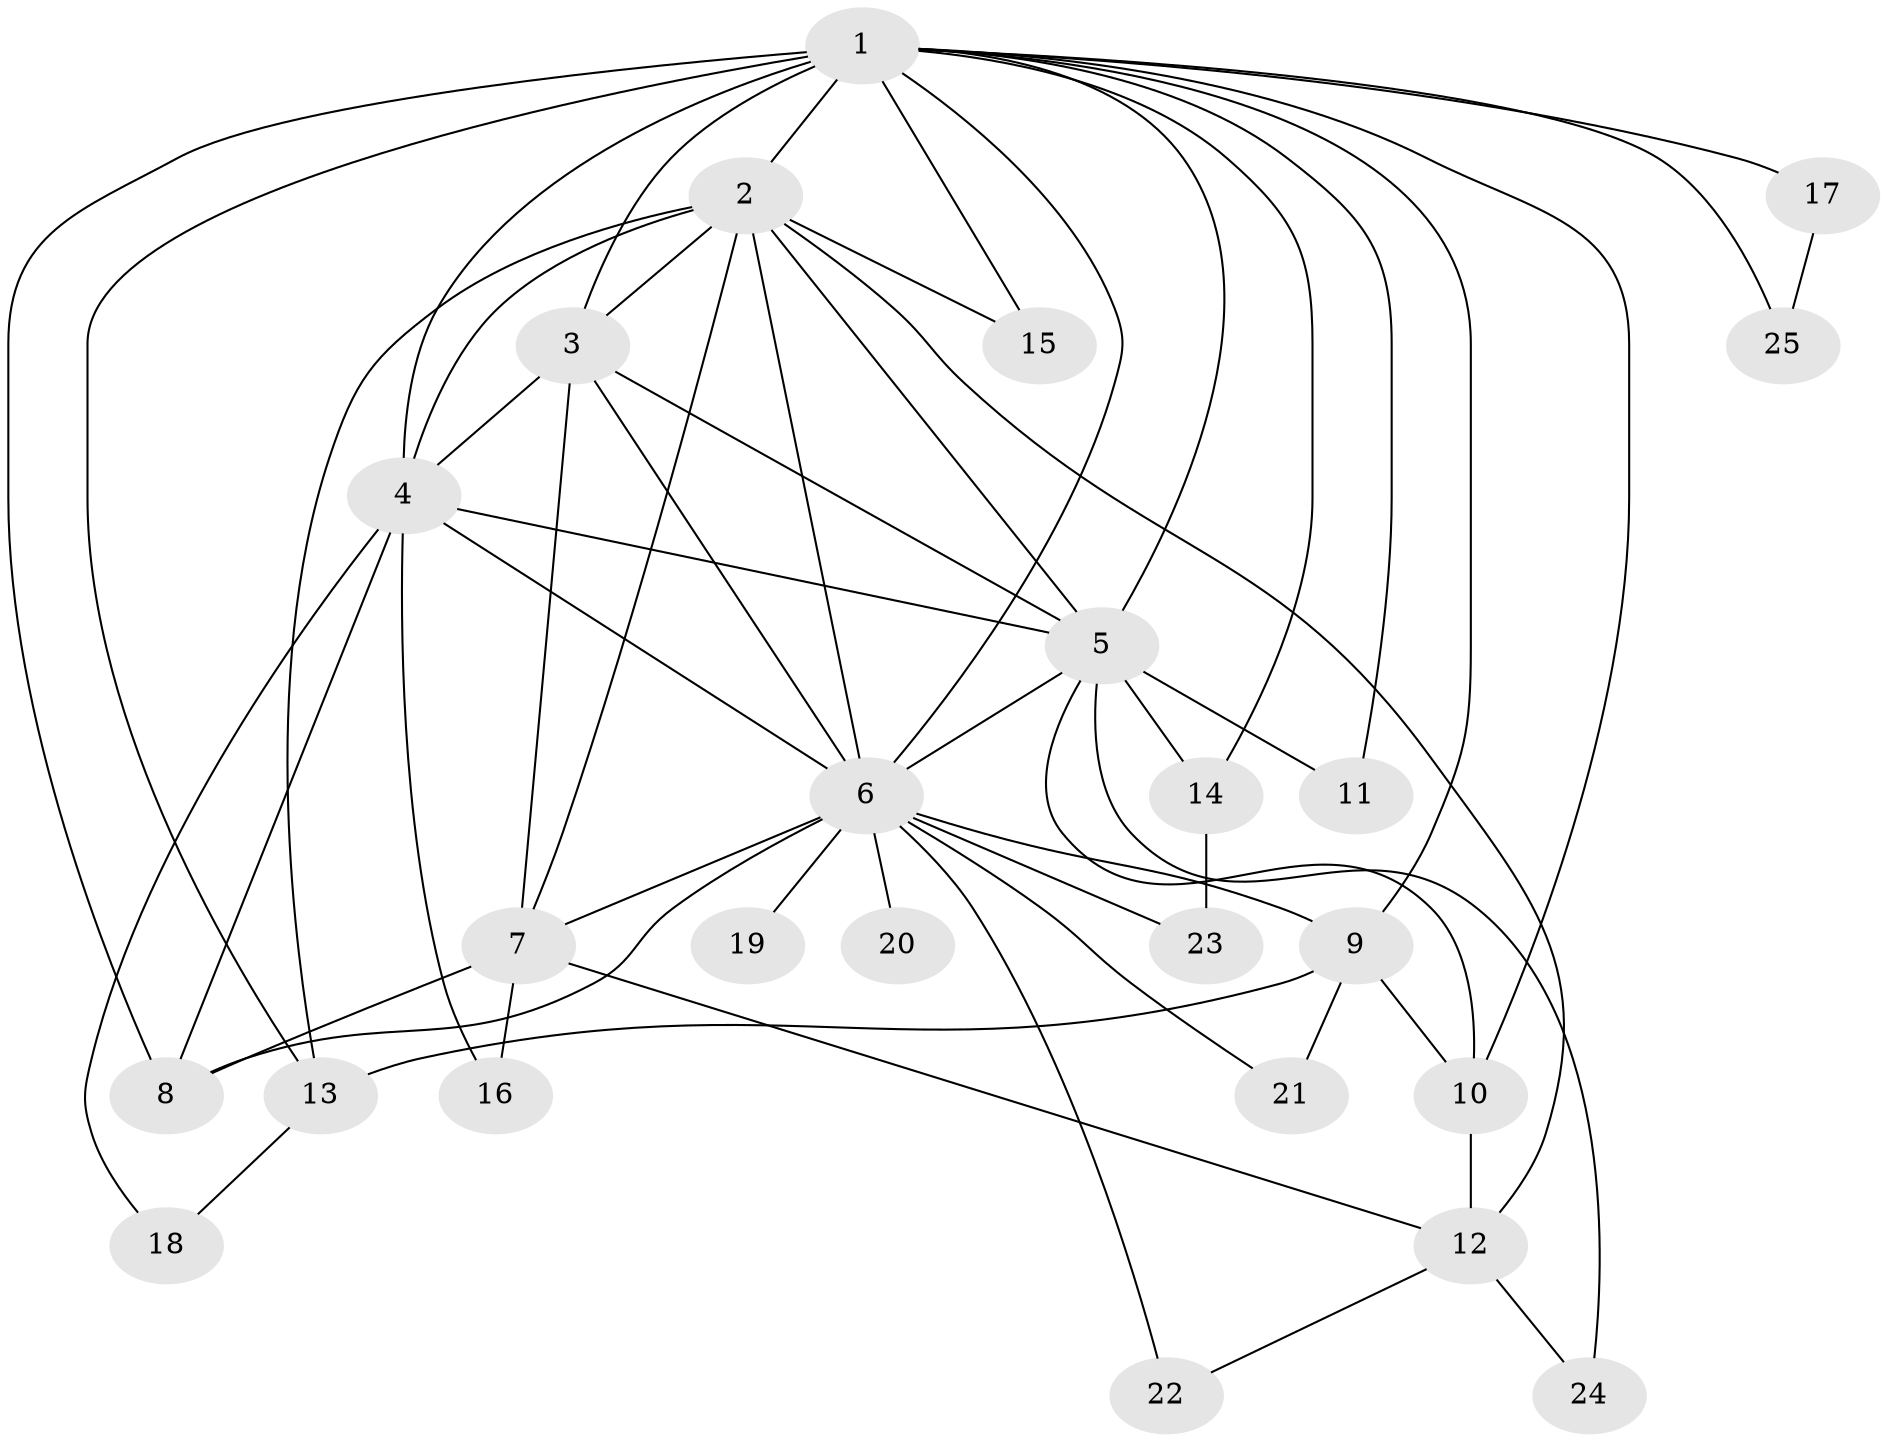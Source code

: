 // original degree distribution, {14: 0.06, 13: 0.04, 16: 0.02, 15: 0.02, 12: 0.02, 17: 0.02, 24: 0.02, 2: 0.52, 3: 0.22, 4: 0.04, 5: 0.02}
// Generated by graph-tools (version 1.1) at 2025/35/03/09/25 02:35:12]
// undirected, 25 vertices, 56 edges
graph export_dot {
graph [start="1"]
  node [color=gray90,style=filled];
  1;
  2;
  3;
  4;
  5;
  6;
  7;
  8;
  9;
  10;
  11;
  12;
  13;
  14;
  15;
  16;
  17;
  18;
  19;
  20;
  21;
  22;
  23;
  24;
  25;
  1 -- 2 [weight=4.0];
  1 -- 3 [weight=3.0];
  1 -- 4 [weight=4.0];
  1 -- 5 [weight=2.0];
  1 -- 6 [weight=4.0];
  1 -- 8 [weight=1.0];
  1 -- 9 [weight=1.0];
  1 -- 10 [weight=1.0];
  1 -- 11 [weight=1.0];
  1 -- 13 [weight=1.0];
  1 -- 14 [weight=1.0];
  1 -- 15 [weight=1.0];
  1 -- 17 [weight=1.0];
  1 -- 25 [weight=1.0];
  2 -- 3 [weight=5.0];
  2 -- 4 [weight=4.0];
  2 -- 5 [weight=2.0];
  2 -- 6 [weight=4.0];
  2 -- 7 [weight=2.0];
  2 -- 12 [weight=1.0];
  2 -- 13 [weight=1.0];
  2 -- 15 [weight=1.0];
  3 -- 4 [weight=2.0];
  3 -- 5 [weight=1.0];
  3 -- 6 [weight=3.0];
  3 -- 7 [weight=6.0];
  4 -- 5 [weight=3.0];
  4 -- 6 [weight=4.0];
  4 -- 8 [weight=2.0];
  4 -- 16 [weight=1.0];
  4 -- 18 [weight=1.0];
  5 -- 6 [weight=2.0];
  5 -- 10 [weight=1.0];
  5 -- 11 [weight=1.0];
  5 -- 14 [weight=1.0];
  5 -- 24 [weight=1.0];
  6 -- 7 [weight=3.0];
  6 -- 8 [weight=1.0];
  6 -- 9 [weight=6.0];
  6 -- 19 [weight=1.0];
  6 -- 20 [weight=1.0];
  6 -- 21 [weight=1.0];
  6 -- 22 [weight=1.0];
  6 -- 23 [weight=1.0];
  7 -- 8 [weight=1.0];
  7 -- 12 [weight=1.0];
  7 -- 16 [weight=1.0];
  9 -- 10 [weight=1.0];
  9 -- 13 [weight=1.0];
  9 -- 21 [weight=1.0];
  10 -- 12 [weight=1.0];
  12 -- 22 [weight=1.0];
  12 -- 24 [weight=1.0];
  13 -- 18 [weight=1.0];
  14 -- 23 [weight=1.0];
  17 -- 25 [weight=1.0];
}
